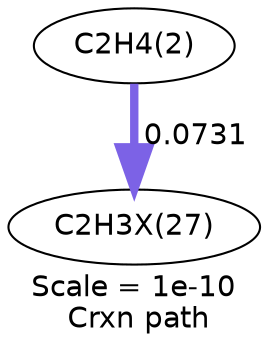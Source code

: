 digraph reaction_paths {
center=1;
s5 -> s26[fontname="Helvetica", style="setlinewidth(4.02)", arrowsize=2.01, color="0.7, 0.573, 0.9"
, label=" 0.0731"];
s5 [ fontname="Helvetica", label="C2H4(2)"];
s26 [ fontname="Helvetica", label="C2H3X(27)"];
 label = "Scale = 1e-10\l Crxn path";
 fontname = "Helvetica";
}
